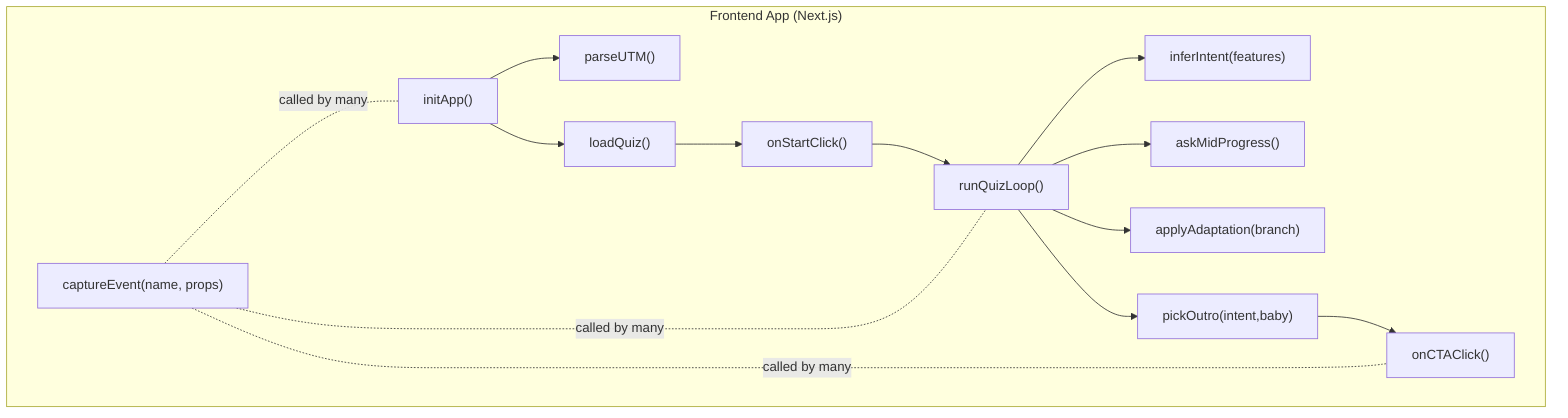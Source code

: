 flowchart TD
  subgraph FE["Frontend App (Next.js)"]
    init["initApp()"]
    loadQ["loadQuiz()"]
    start["onStartClick()"]
    run["runQuizLoop()"]
    infer["inferIntent(features)"]
    mid["askMidProgress()"]
    adapt["applyAdaptation(branch)"]
    outro["pickOutro(intent,baby)"]
    cta["onCTAClick()"]
    cap["captureEvent(name, props)"]
    utm["parseUTM()"]
  end

  init --> utm
  init --> loadQ
  loadQ --> start
  start --> run
  run --> infer
  run --> mid
  run --> adapt
  run --> outro
  outro --> cta
  cap -. called by many .- init
  cap -. called by many .- run
  cap -. called by many .- cta